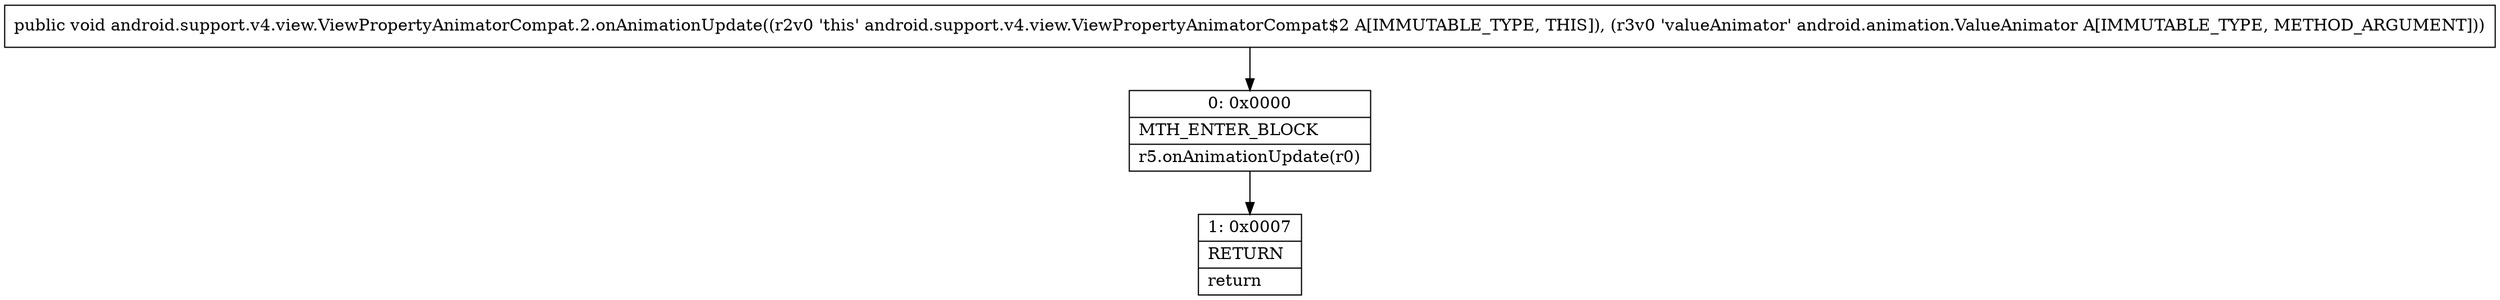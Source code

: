 digraph "CFG forandroid.support.v4.view.ViewPropertyAnimatorCompat.2.onAnimationUpdate(Landroid\/animation\/ValueAnimator;)V" {
Node_0 [shape=record,label="{0\:\ 0x0000|MTH_ENTER_BLOCK\l|r5.onAnimationUpdate(r0)\l}"];
Node_1 [shape=record,label="{1\:\ 0x0007|RETURN\l|return\l}"];
MethodNode[shape=record,label="{public void android.support.v4.view.ViewPropertyAnimatorCompat.2.onAnimationUpdate((r2v0 'this' android.support.v4.view.ViewPropertyAnimatorCompat$2 A[IMMUTABLE_TYPE, THIS]), (r3v0 'valueAnimator' android.animation.ValueAnimator A[IMMUTABLE_TYPE, METHOD_ARGUMENT])) }"];
MethodNode -> Node_0;
Node_0 -> Node_1;
}

